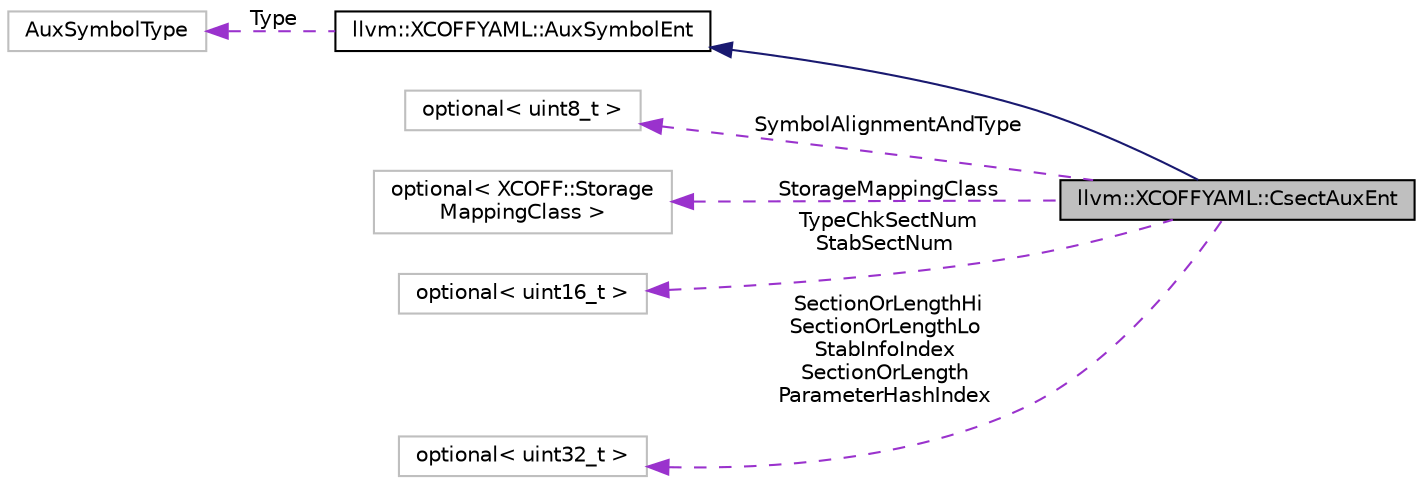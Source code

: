 digraph "llvm::XCOFFYAML::CsectAuxEnt"
{
 // LATEX_PDF_SIZE
  bgcolor="transparent";
  edge [fontname="Helvetica",fontsize="10",labelfontname="Helvetica",labelfontsize="10"];
  node [fontname="Helvetica",fontsize="10",shape=record];
  rankdir="LR";
  Node1 [label="llvm::XCOFFYAML::CsectAuxEnt",height=0.2,width=0.4,color="black", fillcolor="grey75", style="filled", fontcolor="black",tooltip=" "];
  Node2 -> Node1 [dir="back",color="midnightblue",fontsize="10",style="solid",fontname="Helvetica"];
  Node2 [label="llvm::XCOFFYAML::AuxSymbolEnt",height=0.2,width=0.4,color="black",URL="$structllvm_1_1XCOFFYAML_1_1AuxSymbolEnt.html",tooltip=" "];
  Node3 -> Node2 [dir="back",color="darkorchid3",fontsize="10",style="dashed",label=" Type" ,fontname="Helvetica"];
  Node3 [label="AuxSymbolType",height=0.2,width=0.4,color="grey75",tooltip=" "];
  Node4 -> Node1 [dir="back",color="darkorchid3",fontsize="10",style="dashed",label=" SymbolAlignmentAndType" ,fontname="Helvetica"];
  Node4 [label="optional\< uint8_t \>",height=0.2,width=0.4,color="grey75",tooltip=" "];
  Node5 -> Node1 [dir="back",color="darkorchid3",fontsize="10",style="dashed",label=" StorageMappingClass" ,fontname="Helvetica"];
  Node5 [label="optional\< XCOFF::Storage\lMappingClass \>",height=0.2,width=0.4,color="grey75",tooltip=" "];
  Node6 -> Node1 [dir="back",color="darkorchid3",fontsize="10",style="dashed",label=" TypeChkSectNum\nStabSectNum" ,fontname="Helvetica"];
  Node6 [label="optional\< uint16_t \>",height=0.2,width=0.4,color="grey75",tooltip=" "];
  Node7 -> Node1 [dir="back",color="darkorchid3",fontsize="10",style="dashed",label=" SectionOrLengthHi\nSectionOrLengthLo\nStabInfoIndex\nSectionOrLength\nParameterHashIndex" ,fontname="Helvetica"];
  Node7 [label="optional\< uint32_t \>",height=0.2,width=0.4,color="grey75",tooltip=" "];
}
